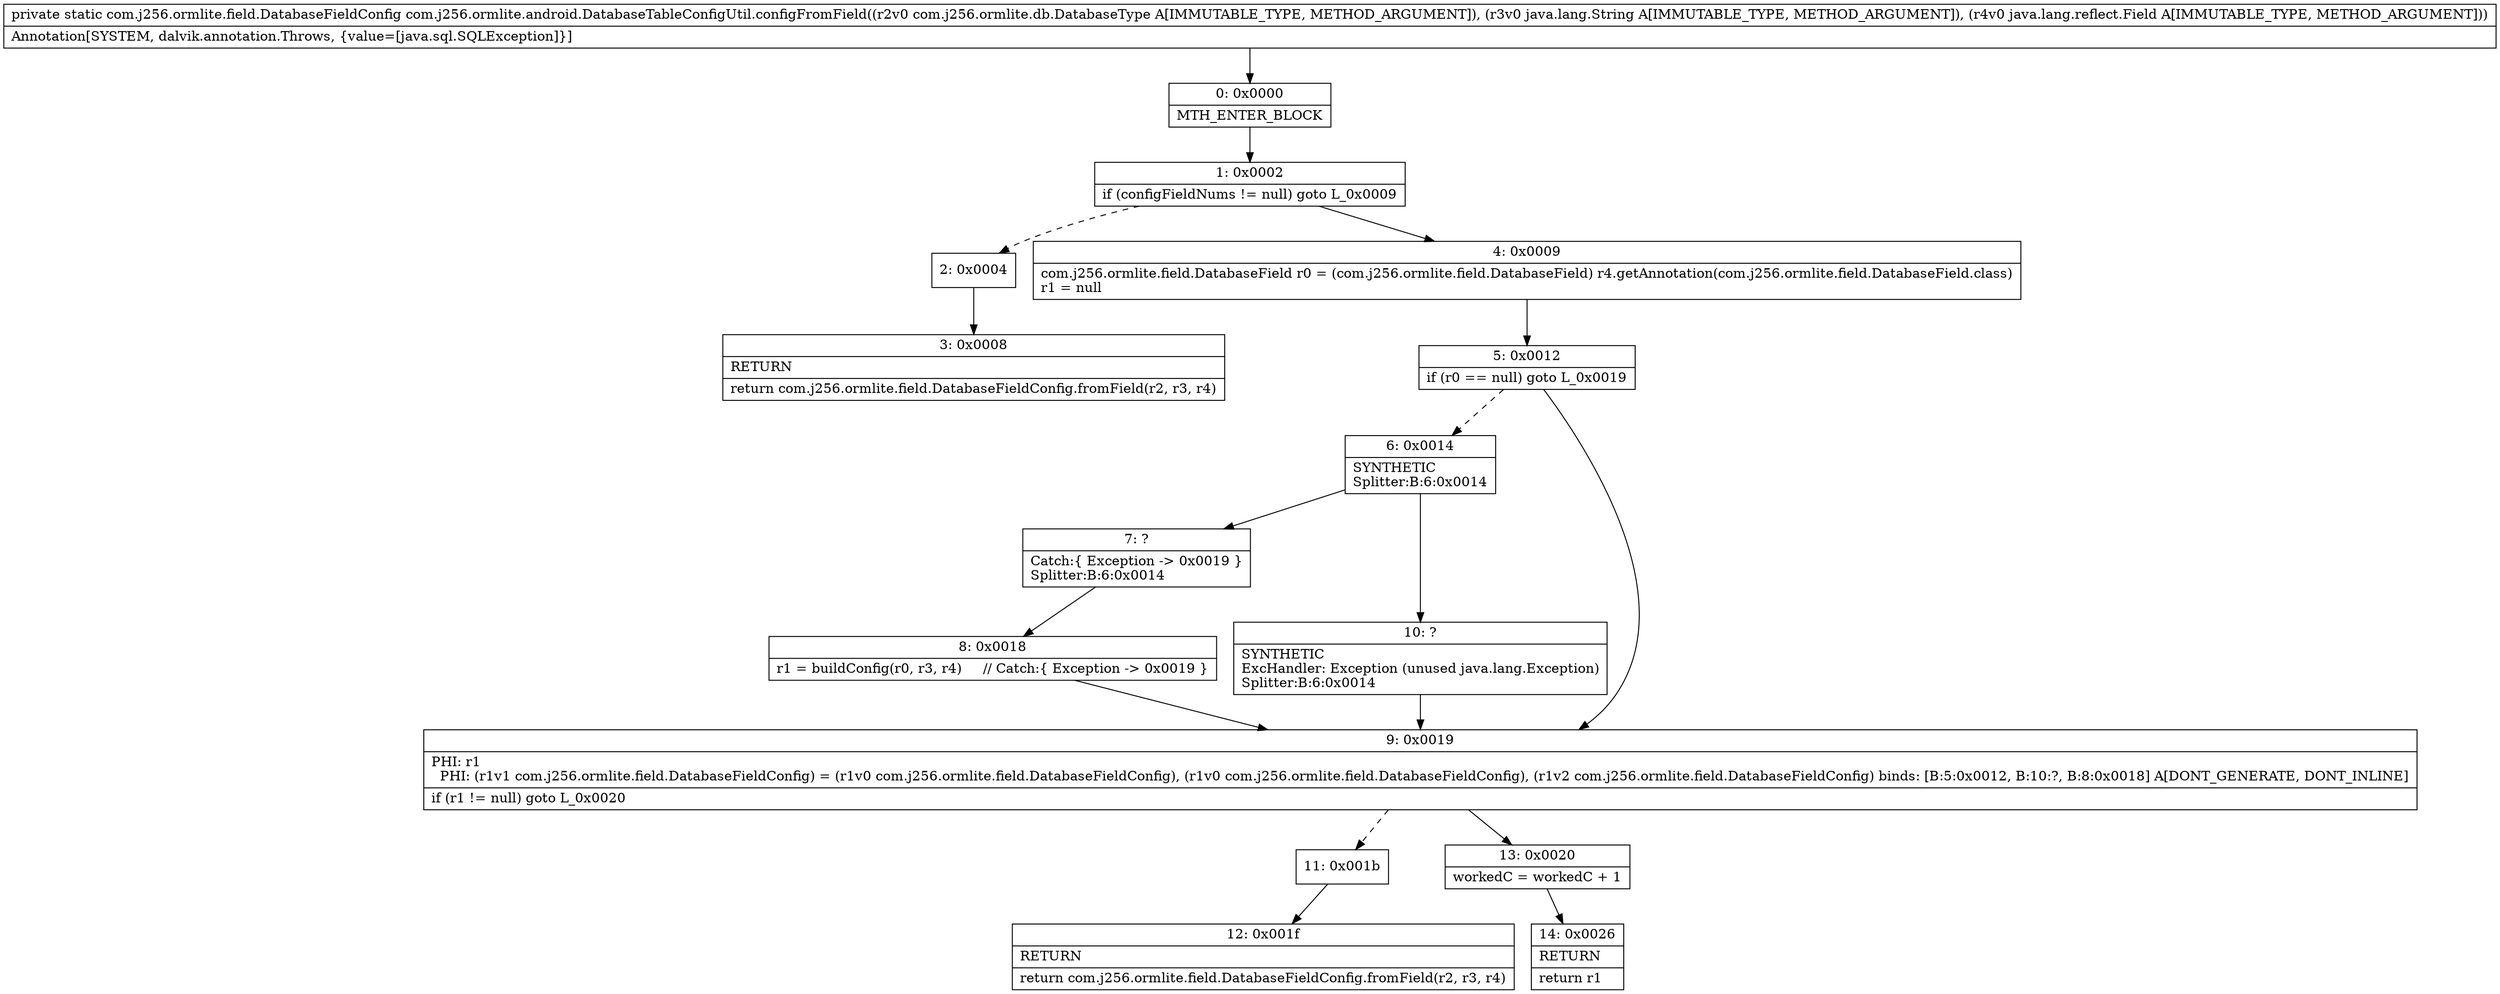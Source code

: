 digraph "CFG forcom.j256.ormlite.android.DatabaseTableConfigUtil.configFromField(Lcom\/j256\/ormlite\/db\/DatabaseType;Ljava\/lang\/String;Ljava\/lang\/reflect\/Field;)Lcom\/j256\/ormlite\/field\/DatabaseFieldConfig;" {
Node_0 [shape=record,label="{0\:\ 0x0000|MTH_ENTER_BLOCK\l}"];
Node_1 [shape=record,label="{1\:\ 0x0002|if (configFieldNums != null) goto L_0x0009\l}"];
Node_2 [shape=record,label="{2\:\ 0x0004}"];
Node_3 [shape=record,label="{3\:\ 0x0008|RETURN\l|return com.j256.ormlite.field.DatabaseFieldConfig.fromField(r2, r3, r4)\l}"];
Node_4 [shape=record,label="{4\:\ 0x0009|com.j256.ormlite.field.DatabaseField r0 = (com.j256.ormlite.field.DatabaseField) r4.getAnnotation(com.j256.ormlite.field.DatabaseField.class)\lr1 = null\l}"];
Node_5 [shape=record,label="{5\:\ 0x0012|if (r0 == null) goto L_0x0019\l}"];
Node_6 [shape=record,label="{6\:\ 0x0014|SYNTHETIC\lSplitter:B:6:0x0014\l}"];
Node_7 [shape=record,label="{7\:\ ?|Catch:\{ Exception \-\> 0x0019 \}\lSplitter:B:6:0x0014\l}"];
Node_8 [shape=record,label="{8\:\ 0x0018|r1 = buildConfig(r0, r3, r4)     \/\/ Catch:\{ Exception \-\> 0x0019 \}\l}"];
Node_9 [shape=record,label="{9\:\ 0x0019|PHI: r1 \l  PHI: (r1v1 com.j256.ormlite.field.DatabaseFieldConfig) = (r1v0 com.j256.ormlite.field.DatabaseFieldConfig), (r1v0 com.j256.ormlite.field.DatabaseFieldConfig), (r1v2 com.j256.ormlite.field.DatabaseFieldConfig) binds: [B:5:0x0012, B:10:?, B:8:0x0018] A[DONT_GENERATE, DONT_INLINE]\l|if (r1 != null) goto L_0x0020\l}"];
Node_10 [shape=record,label="{10\:\ ?|SYNTHETIC\lExcHandler: Exception (unused java.lang.Exception)\lSplitter:B:6:0x0014\l}"];
Node_11 [shape=record,label="{11\:\ 0x001b}"];
Node_12 [shape=record,label="{12\:\ 0x001f|RETURN\l|return com.j256.ormlite.field.DatabaseFieldConfig.fromField(r2, r3, r4)\l}"];
Node_13 [shape=record,label="{13\:\ 0x0020|workedC = workedC + 1\l}"];
Node_14 [shape=record,label="{14\:\ 0x0026|RETURN\l|return r1\l}"];
MethodNode[shape=record,label="{private static com.j256.ormlite.field.DatabaseFieldConfig com.j256.ormlite.android.DatabaseTableConfigUtil.configFromField((r2v0 com.j256.ormlite.db.DatabaseType A[IMMUTABLE_TYPE, METHOD_ARGUMENT]), (r3v0 java.lang.String A[IMMUTABLE_TYPE, METHOD_ARGUMENT]), (r4v0 java.lang.reflect.Field A[IMMUTABLE_TYPE, METHOD_ARGUMENT]))  | Annotation[SYSTEM, dalvik.annotation.Throws, \{value=[java.sql.SQLException]\}]\l}"];
MethodNode -> Node_0;
Node_0 -> Node_1;
Node_1 -> Node_2[style=dashed];
Node_1 -> Node_4;
Node_2 -> Node_3;
Node_4 -> Node_5;
Node_5 -> Node_6[style=dashed];
Node_5 -> Node_9;
Node_6 -> Node_7;
Node_6 -> Node_10;
Node_7 -> Node_8;
Node_8 -> Node_9;
Node_9 -> Node_11[style=dashed];
Node_9 -> Node_13;
Node_10 -> Node_9;
Node_11 -> Node_12;
Node_13 -> Node_14;
}

